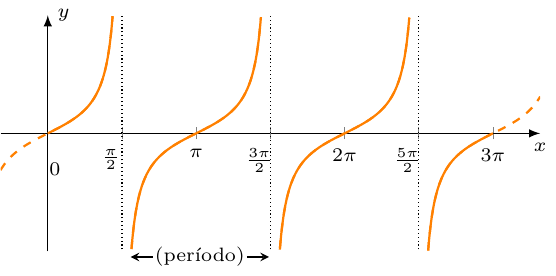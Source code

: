 \documentclass[crop]{standalone}
\usepackage[dvipsnames]{xcolor}
\usepackage{tikz}
\usepackage{pgfplots}
\pgfplotsset{compat=1.18}
\usetikzlibrary{shapes.geometric,positioning}
\begin{document}
  \begin{tikzpicture}[font=\scriptsize]
    \begin{axis}[%
      trig format plots=rad,
      axis x line=center,axis y line=center,
      unit vector ratio={2 1},
      xlabel={$x$},ylabel={$y$},
      xlabel style={below},ylabel style={right},
      xmin=-1,xmax=3*pi+1,
      xtick={pi,2*pi,3*pi},
      xticklabels={$\pi$,$2\pi$,$3\pi$},
      extra x ticks={pi/2,3*pi/2,5*pi/2},
      extra x tick labels={$\frac{\pi}{2}$,$\frac{3\pi}{2}$,$\frac{5\pi}{2}$},
      extra x tick style={xticklabel style={xshift=-0.4em}},
      ymin=-5,ymax=5,
      restrict y to domain=-5:5,
      ytick=\empty,
      axis line style={-latex},
    ]%

      \draw[densely dotted] (pi/2,-10) -- (pi/2,10);
      \draw[densely dotted] (3*pi/2,-10) -- (3*pi/2,10);
      \draw[densely dotted] (5*pi/2,-10) -- (5*pi/2,10);

      \node at (axis cs:0.15,-1.5) {$0$};

      \addplot[mark=none,domain=0:3*pi,color=orange,thick,samples=2000] {tan(x)};
      \addplot[mark=none,dashed,domain=-1:3*pi+1,color=orange,thick,samples=2000] {tan(x)};
    \end{axis}
    \node at (7.2em,-0.2em) {(período)};
    \draw[-stealth] (8.9em,-0.2em) -- (9.7em,-0.2em);
    \draw[-stealth] (5.5em,-0.2em) -- (4.7em,-0.2em);
  \end{tikzpicture}%
\end{document}